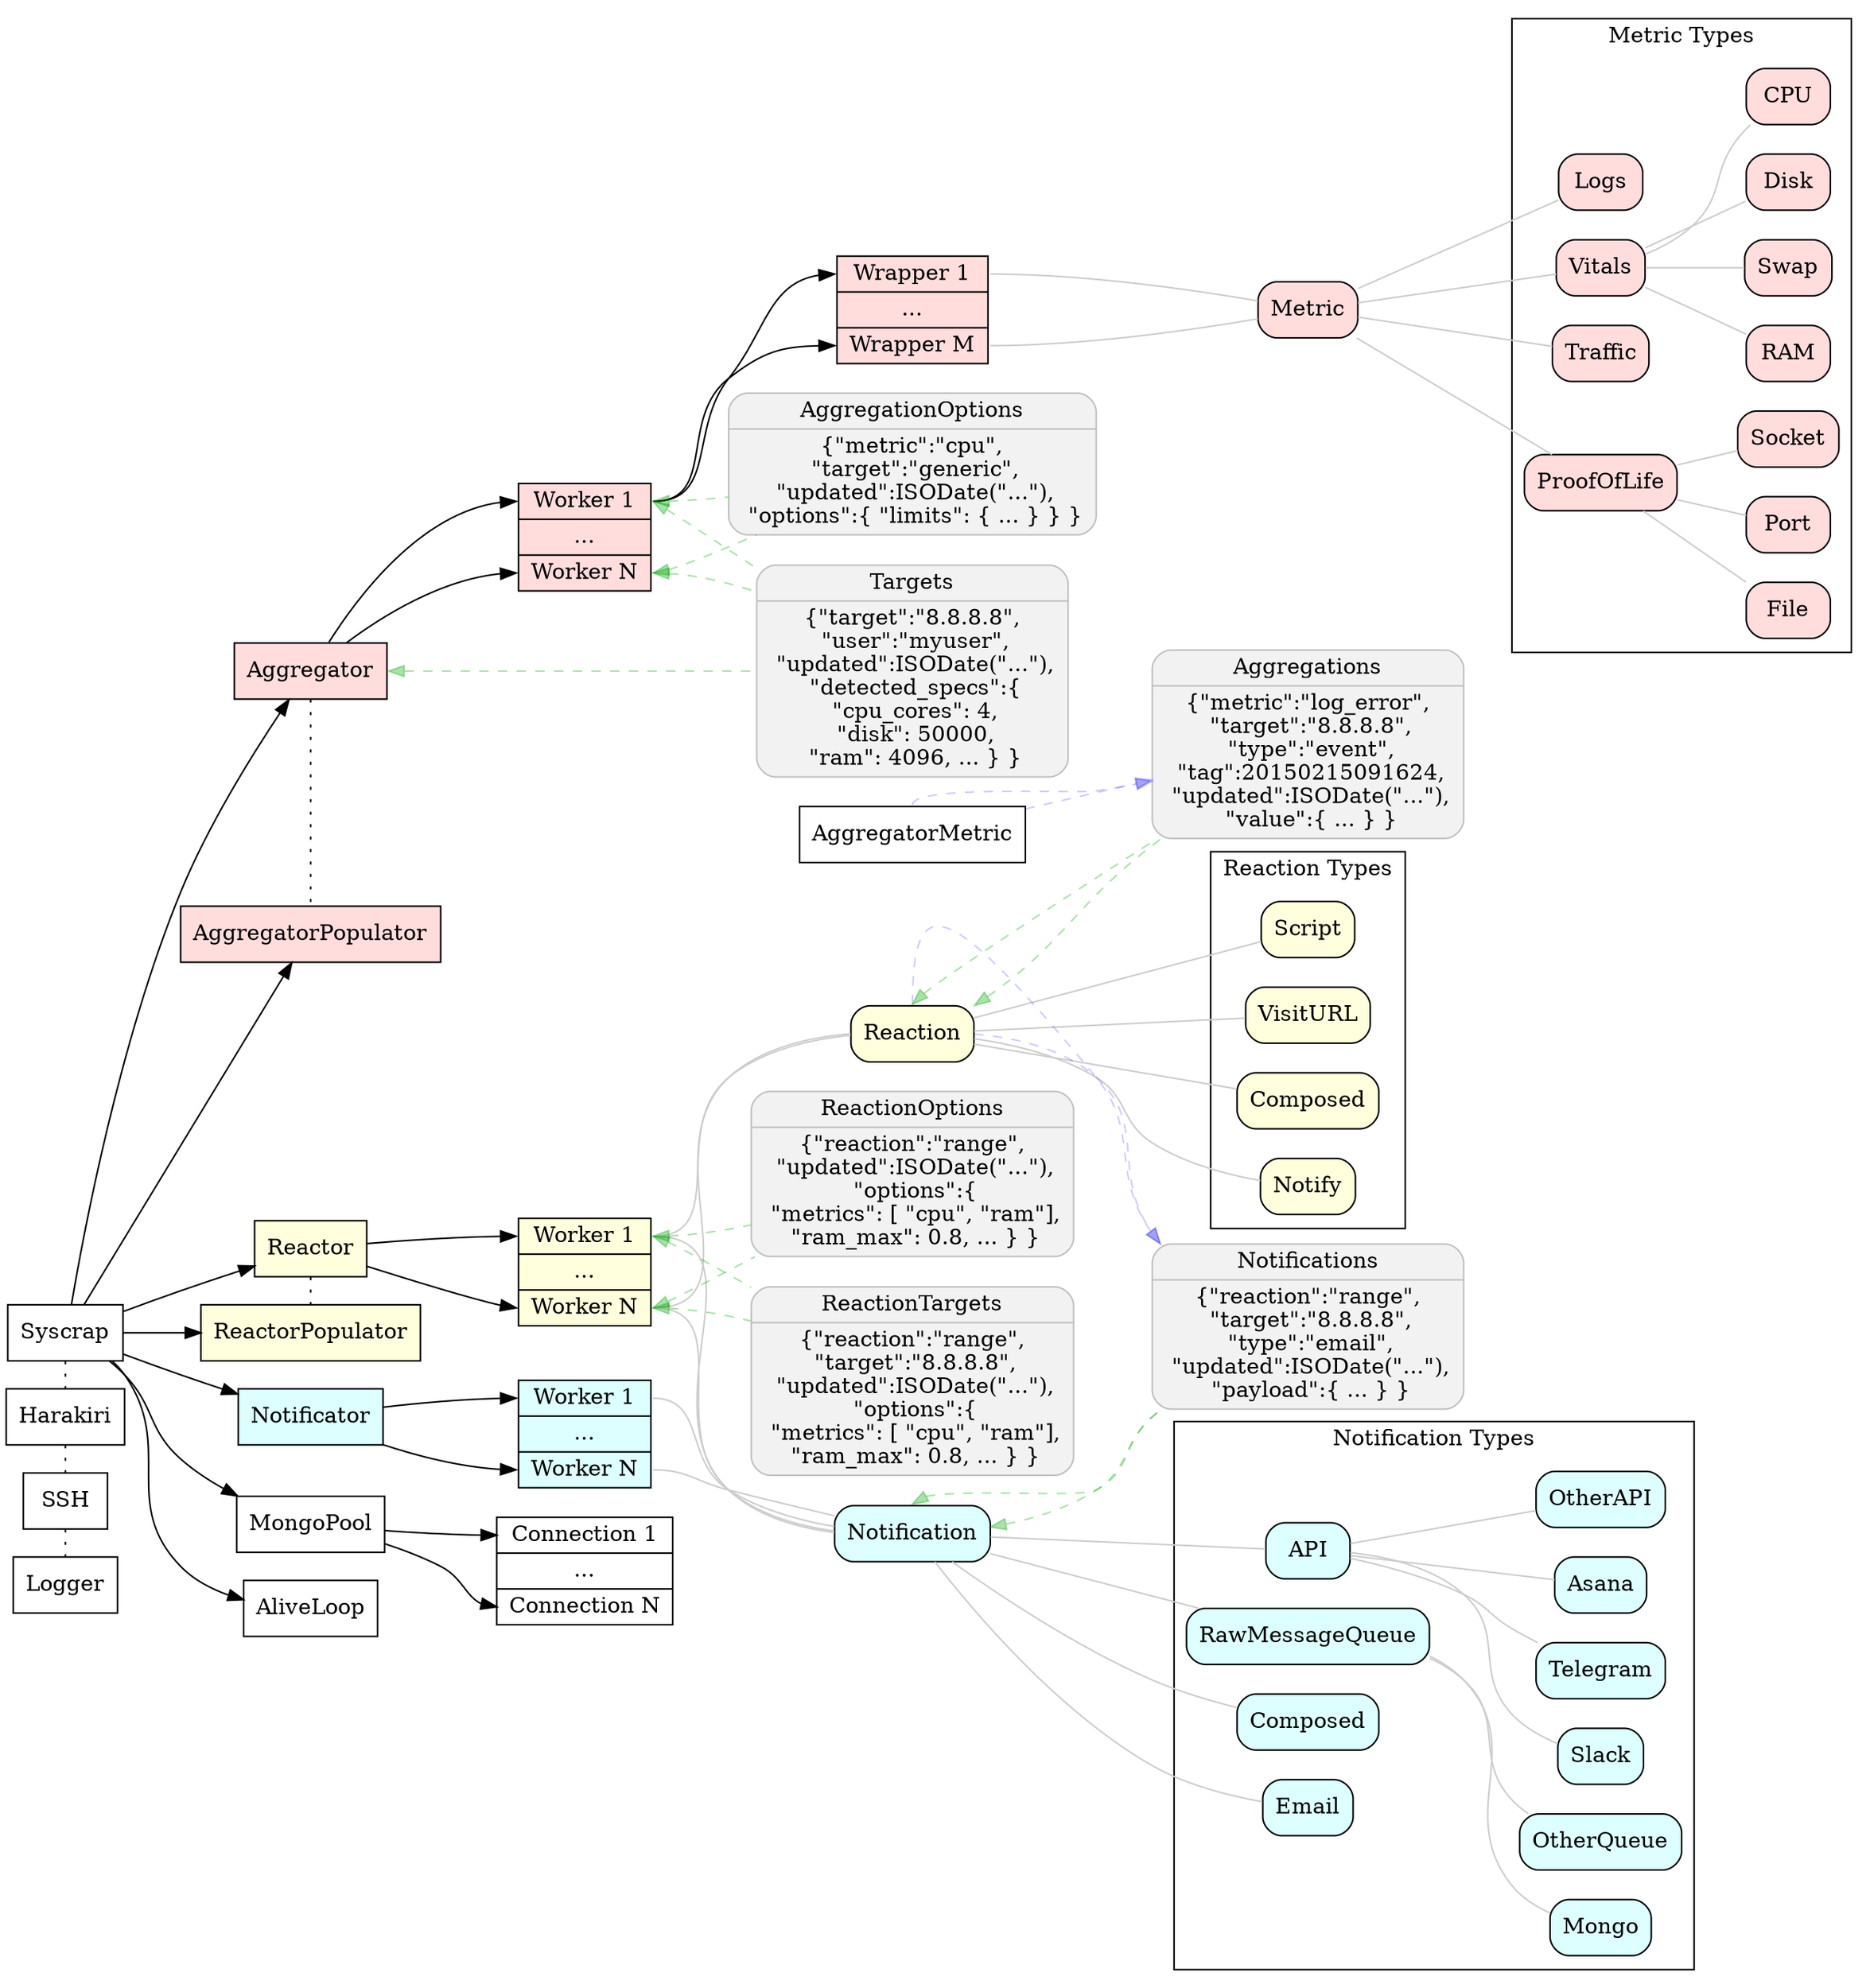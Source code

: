   # render: dot -O -Tpng syscrap.dot
  # auto-render: https://gist.github.com/rubencaro/75e7b163665b47e0094a
digraph syscrap {
  # layout=neato;
  # splines=true;
  overlap=false;
  rankdir="LR";
  node [shape=box];

  # aggregation
  subgraph aggregation{
    node [style=filled,fillcolor="#ff000022"];
    {rank=same; AggregatorPopulator, Aggregator;}
    AggregatorWorker [shape=record,label="<1>Worker 1|...|<n>Worker N"];
    AggregatorWrapper [shape=record,label="<1>Wrapper 1|...|<n>Wrapper M"];
    AggregatorWorker:1 -> AggregatorWrapper:1, AggregatorWrapper:n;
    Aggregator -> AggregatorWorker:1, AggregatorWorker:n;
    Aggregator -> AggregatorPopulator [dir=none,style=dotted];
    { # namespace dependency only
      edge [dir=none,color=gray80];
      node [shape=Mrecord];
      AggregatorWrapper:1, AggregatorWrapper:n -> Metric;
      subgraph cluster_MetricTypes{
        label="Metric Types";
        Logs, Vitals, Traffic, ProofOfLife;
        Vitals -> CPU, RAM, Swap, Disk;
        ProofOfLife -> File, Port, Socket;
      }
      Metric -> Logs, Vitals, Traffic, ProofOfLife;
    }
  }

  # reaction
  subgraph reaction{
    node [style=filled,fillcolor="#ffff0022"];
    ReactorWorker [shape=record,label="<1>Worker 1|...|<n>Worker N"];
    {rank=same; ReactorPopulator, Reactor;}
    Reactor -> ReactorWorker:1, ReactorWorker:n;
    Reactor -> ReactorPopulator [dir=none,style=dotted];
    { # namespace dependency only
      edge [dir=none,color=gray80];
      node [shape=Mrecord];
      ComposedReactions [label="Composed"];
      subgraph cluster_ReactionTypes{
        label="Reaction Types";
        Notify, Script, VisitURL, ComposedReactions;
      }
      Reaction -> Notify, Script, VisitURL, ComposedReactions;
    }
    ReactorWorker:1, ReactorWorker:n -> Reaction [dir=none,color=gray80];
  }

  # notification
  subgraph notification{
    node [style=filled,fillcolor="#00ffff22"];
    NotificatorWorker [shape=record,label="<1>Worker 1|...|<n>Worker N"];
    Notificator -> NotificatorWorker:1, NotificatorWorker:n;
    { # namespace dependency only
      edge [dir=none,color=gray80];
      node [shape=Mrecord];
      ComposedNotifications [label="Composed"];
      subgraph cluster_NotificationTypes{
        label="Notification Types";
        Email, API, RawMessageQueue, ComposedNotifications;
        API -> Slack, Telegram, Asana, OtherAPI;
        RawMessageQueue -> Mongo, OtherQueue;
      }
      Notification -> Email, API, RawMessageQueue, ComposedNotifications;
    }
    NotificatorWorker:1, ReactorWorker:1, NotificatorWorker:n, ReactorWorker:n -> Notification [dir=none,color=gray80];
  }

  # db
  MongoConnection [shape=record,label="<1>Connection 1|...|<n>Connection N"];
  MongoPool -> MongoConnection:1, MongoConnection:n;

  { node [color=gray,fillcolor=gray95,style=filled];
    Aggregations [shape=Mrecord, label="Aggregations |
    \{\"metric\":\"log_error\",\n
    \"target\":\"8.8.8.8\",\n
    \"type\":\"event\",\n
    \"tag\":20150215091624,\n
    \"updated\":ISODate(\"...\"),\n
    \"value\":\{ ... \} \}"];

    Notifications [shape=Mrecord, label="Notifications |
    \{\"reaction\":\"range\",\n
    \"target\":\"8.8.8.8\",\n
    \"type\":\"email\",\n
    \"updated\":ISODate(\"...\"),\n
    \"payload\":\{ ... \} \}"];

    Targets [shape=Mrecord, label="Targets |
    \{\"target\":\"8.8.8.8\",\n
    \"user\":\"myuser\",\n
    \"updated\":ISODate(\"...\"),\n
    \"detected_specs\":\{\n
    \"cpu_cores\": 4,\n
    \"disk\": 50000,\n
    \"ram\": 4096, ... \} \}"];

    AggregationOptions [shape=Mrecord, label="AggregationOptions |
    \{\"metric\":\"cpu\",\n
    \"target\":\"generic\",\n
    \"updated\":ISODate(\"...\"),\n
    \"options\":\{ \"limits\": \{ ... \} \} \}"];

    ReactionOptions [shape=Mrecord, label="ReactionOptions |
    \{\"reaction\":\"range\",\n
    \"updated\":ISODate(\"...\"),\n
    \"options\":\{\n
      \"metrics\": \[ \"cpu\", \"ram\"\],\n
      \"ram_max\": 0.8, ... \} \}"];

    ReactionTargets [shape=Mrecord, label="ReactionTargets |
    \{\"reaction\":\"range\",\n
    \"target\":\"8.8.8.8\",\n
    \"updated\":ISODate(\"...\"),\n
    \"options\":\{\n
      \"metrics\": \[ \"cpu\", \"ram\"\],\n
      \"ram_max\": 0.8, ... \} \}"];
  }

  # DB actions
  { # read
    edge [style=dashed,dir=back,color="#00aa0055"];
    Aggregator:e -> Targets;
    AggregatorWorker:1:e, AggregatorWorker:n:e -> AggregationOptions, Targets;
    Notification:1:e, Notification:n:e -> Notifications;
    Reaction:1:e, Reaction:n:e -> Aggregations;
    ReactorWorker:1:e, ReactorWorker:n:e -> ReactionOptions, ReactionTargets;
  }
  { # write
    edge [style=dashed,color="#0000ff33"];
    AggregatorMetric:1:e, AggregatorMetric:n:e -> Aggregations;
    Reaction:1:e, Reaction:n:e -> Notifications;
  }

  {rank=same; Syscrap -> Harakiri -> SSH -> Logger [dir=none,style=dotted];}

  # {rank=same; AggregatorPopulator, Aggregator, ReactorPopulator, Reactor, Notificator, AliveLoop, MongoPool;}

  Syscrap -> AggregatorPopulator, Aggregator, ReactorPopulator, Reactor, Notificator, AliveLoop, MongoPool;
}
